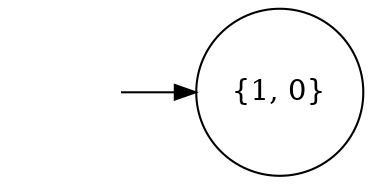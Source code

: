 digraph G {
    rankdir=LR;
    node [shape=circle];
    start [shape=none, label=""];
    start -> "{1, 0}";
}
